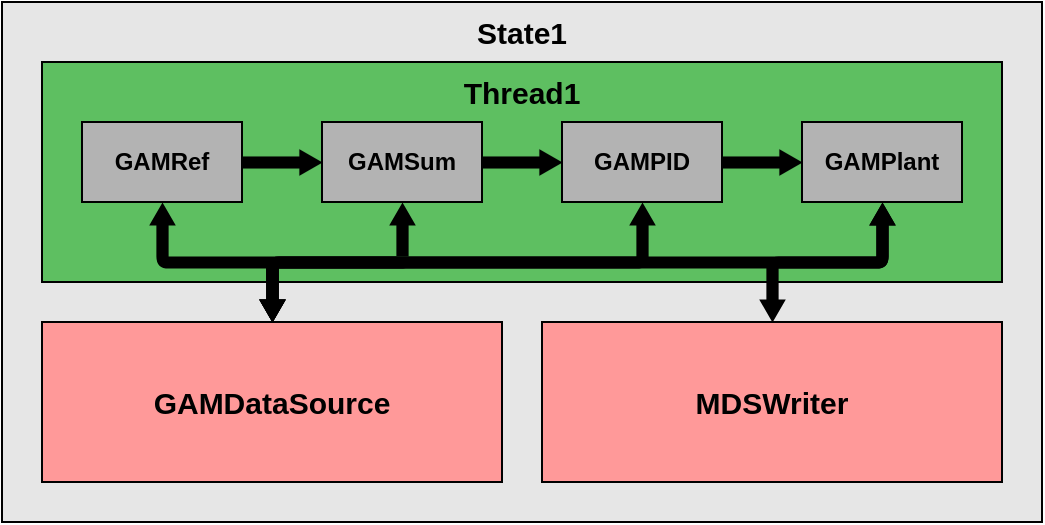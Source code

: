<mxfile>
    <diagram id="Sk_PbSK1SpsFnfzRBdcH" name="Page-1">
        <mxGraphModel dx="469" dy="769" grid="1" gridSize="10" guides="1" tooltips="1" connect="1" arrows="1" fold="1" page="1" pageScale="1" pageWidth="850" pageHeight="1100" math="0" shadow="0">
            <root>
                <mxCell id="0"/>
                <mxCell id="1" parent="0"/>
                <mxCell id="20" value="" style="rounded=0;whiteSpace=wrap;html=1;fontSize=15;fontColor=#000000;strokeColor=#000000;fillColor=#E6E6E6;" parent="1" vertex="1">
                    <mxGeometry x="160" y="260" width="520" height="260" as="geometry"/>
                </mxCell>
                <mxCell id="6" value="" style="rounded=0;whiteSpace=wrap;html=1;fillColor=#5EBF61;fontColor=#ffffff;strokeColor=#000000;" parent="1" vertex="1">
                    <mxGeometry x="180" y="290" width="480" height="110" as="geometry"/>
                </mxCell>
                <mxCell id="2" value="GAMRef" style="rounded=0;whiteSpace=wrap;html=1;fillColor=#B3B3B3;fontColor=#000000;strokeColor=#000000;fontStyle=1" parent="1" vertex="1">
                    <mxGeometry x="200" y="320" width="80" height="40" as="geometry"/>
                </mxCell>
                <mxCell id="3" value="GAMSum" style="rounded=0;whiteSpace=wrap;html=1;fillColor=#B3B3B3;strokeColor=#000000;fontStyle=1;fontColor=#000000;" parent="1" vertex="1">
                    <mxGeometry x="320" y="320" width="80" height="40" as="geometry"/>
                </mxCell>
                <mxCell id="4" value="GAMPID" style="rounded=0;whiteSpace=wrap;html=1;fillColor=#B3B3B3;strokeColor=#000000;fontStyle=1;fontColor=#000000;" parent="1" vertex="1">
                    <mxGeometry x="440" y="320" width="80" height="40" as="geometry"/>
                </mxCell>
                <mxCell id="5" value="GAMPlant" style="rounded=0;whiteSpace=wrap;html=1;fillColor=#B3B3B3;strokeColor=#000000;fontStyle=1;fontColor=#000000;" parent="1" vertex="1">
                    <mxGeometry x="560" y="320" width="80" height="40" as="geometry"/>
                </mxCell>
                <mxCell id="9" value="GAMDataSource" style="rounded=0;whiteSpace=wrap;html=1;strokeColor=#000000;fillColor=#FF9999;fontColor=#000000;fontSize=15;fontStyle=1" parent="1" vertex="1">
                    <mxGeometry x="180" y="420" width="230" height="80" as="geometry"/>
                </mxCell>
                <mxCell id="10" value="" style="endArrow=classic;html=1;strokeColor=#000000;strokeWidth=0;fillColor=#000000;shape=flexArrow;startSize=6;endSize=3.853;width=6.111;endWidth=7.191;" parent="1" source="2" target="3" edge="1">
                    <mxGeometry width="50" height="50" relative="1" as="geometry">
                        <mxPoint x="370" y="440" as="sourcePoint"/>
                        <mxPoint x="420" y="390" as="targetPoint"/>
                    </mxGeometry>
                </mxCell>
                <mxCell id="11" value="" style="endArrow=classic;html=1;strokeColor=#000000;strokeWidth=0;fillColor=#000000;shape=flexArrow;startSize=6;endSize=3.853;width=6.111;endWidth=7.191;" parent="1" source="3" target="4" edge="1">
                    <mxGeometry width="50" height="50" relative="1" as="geometry">
                        <mxPoint x="290.0" y="350" as="sourcePoint"/>
                        <mxPoint x="330.0" y="350" as="targetPoint"/>
                    </mxGeometry>
                </mxCell>
                <mxCell id="12" value="" style="endArrow=classic;html=1;strokeColor=#000000;strokeWidth=0;fillColor=#000000;shape=flexArrow;startSize=6;endSize=3.853;width=6.111;endWidth=7.191;" parent="1" source="4" target="5" edge="1">
                    <mxGeometry width="50" height="50" relative="1" as="geometry">
                        <mxPoint x="300.0" y="360" as="sourcePoint"/>
                        <mxPoint x="340.0" y="360" as="targetPoint"/>
                    </mxGeometry>
                </mxCell>
                <mxCell id="13" value="Thread1" style="text;html=1;strokeColor=none;fillColor=none;align=center;verticalAlign=middle;whiteSpace=wrap;rounded=0;fontColor=#000000;fontSize=15;fontStyle=1" parent="1" vertex="1">
                    <mxGeometry x="390" y="290" width="60" height="30" as="geometry"/>
                </mxCell>
                <mxCell id="14" value="" style="endArrow=classic;html=1;strokeColor=none;strokeWidth=0;fillColor=#000000;shape=flexArrow;startSize=3.853;endSize=3.853;width=6.111;endWidth=7.191;startArrow=block;startWidth=7.191;" parent="1" source="2" target="9" edge="1">
                    <mxGeometry width="50" height="50" relative="1" as="geometry">
                        <mxPoint x="290.0" y="350" as="sourcePoint"/>
                        <mxPoint x="330.0" y="350" as="targetPoint"/>
                        <Array as="points">
                            <mxPoint x="240" y="390"/>
                            <mxPoint x="330" y="390"/>
                            <mxPoint x="295" y="390"/>
                        </Array>
                    </mxGeometry>
                </mxCell>
                <mxCell id="17" value="" style="endArrow=classic;html=1;strokeColor=none;strokeWidth=0;fillColor=#000000;shape=flexArrow;startSize=3.853;endSize=3.853;width=6.111;endWidth=7.191;startArrow=block;startWidth=7.191;" parent="1" source="5" target="9" edge="1">
                    <mxGeometry width="50" height="50" relative="1" as="geometry">
                        <mxPoint x="250.0" y="370" as="sourcePoint"/>
                        <mxPoint x="430.0" y="430" as="targetPoint"/>
                        <Array as="points">
                            <mxPoint x="600" y="390"/>
                            <mxPoint x="530" y="390"/>
                            <mxPoint x="295" y="390"/>
                        </Array>
                    </mxGeometry>
                </mxCell>
                <mxCell id="18" value="" style="endArrow=classic;html=1;strokeColor=none;strokeWidth=0;fillColor=#000000;shape=flexArrow;startSize=3.853;endSize=3.853;width=6.111;endWidth=7.191;startArrow=block;startWidth=7.191;" parent="1" source="3" target="9" edge="1">
                    <mxGeometry width="50" height="50" relative="1" as="geometry">
                        <mxPoint x="250.0" y="370" as="sourcePoint"/>
                        <mxPoint x="430.0" y="430" as="targetPoint"/>
                        <Array as="points">
                            <mxPoint x="360" y="390"/>
                            <mxPoint x="390" y="390"/>
                            <mxPoint x="295" y="390"/>
                        </Array>
                    </mxGeometry>
                </mxCell>
                <mxCell id="19" value="" style="endArrow=classic;html=1;strokeColor=none;strokeWidth=0;fillColor=#000000;shape=flexArrow;startSize=3.853;endSize=3.853;width=6.111;endWidth=7.191;startArrow=block;startWidth=7.191;" parent="1" source="4" target="9" edge="1">
                    <mxGeometry width="50" height="50" relative="1" as="geometry">
                        <mxPoint x="370.0" y="370" as="sourcePoint"/>
                        <mxPoint x="430.0" y="430" as="targetPoint"/>
                        <Array as="points">
                            <mxPoint x="480" y="390"/>
                            <mxPoint x="295" y="390"/>
                        </Array>
                    </mxGeometry>
                </mxCell>
                <mxCell id="23" value="State1" style="text;html=1;strokeColor=none;fillColor=none;align=center;verticalAlign=middle;whiteSpace=wrap;rounded=0;fontColor=#000000;fontSize=15;fontStyle=1" parent="1" vertex="1">
                    <mxGeometry x="390" y="260" width="60" height="30" as="geometry"/>
                </mxCell>
                <mxCell id="26" value="MDSWriter" style="rounded=0;whiteSpace=wrap;html=1;strokeColor=#000000;fillColor=#FF9999;fontColor=#000000;fontSize=15;fontStyle=1" parent="1" vertex="1">
                    <mxGeometry x="430" y="420" width="230" height="80" as="geometry"/>
                </mxCell>
                <mxCell id="27" value="" style="endArrow=classic;html=1;strokeColor=none;strokeWidth=0;fillColor=#000000;shape=flexArrow;startSize=3.853;endSize=3.853;width=6.111;endWidth=7.191;startArrow=block;startWidth=7.191;" parent="1" source="5" target="26" edge="1">
                    <mxGeometry width="50" height="50" relative="1" as="geometry">
                        <mxPoint x="490" y="370" as="sourcePoint"/>
                        <mxPoint x="305.0" y="430" as="targetPoint"/>
                        <Array as="points">
                            <mxPoint x="600" y="390"/>
                            <mxPoint x="545" y="390"/>
                        </Array>
                    </mxGeometry>
                </mxCell>
            </root>
        </mxGraphModel>
    </diagram>
</mxfile>